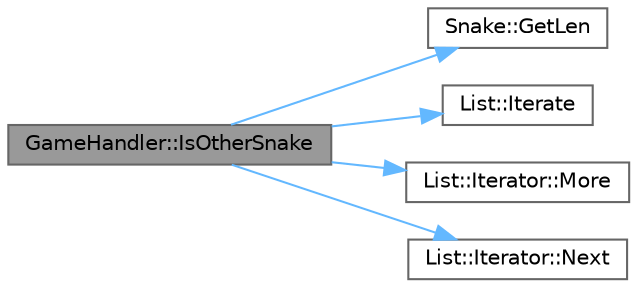 digraph "GameHandler::IsOtherSnake"
{
 // LATEX_PDF_SIZE
  bgcolor="transparent";
  edge [fontname=Helvetica,fontsize=10,labelfontname=Helvetica,labelfontsize=10];
  node [fontname=Helvetica,fontsize=10,shape=box,height=0.2,width=0.4];
  rankdir="LR";
  Node1 [id="Node000001",label="GameHandler::IsOtherSnake",height=0.2,width=0.4,color="gray40", fillcolor="grey60", style="filled", fontcolor="black",tooltip="Проверка на столкновение змеи с другой змеей."];
  Node1 -> Node2 [id="edge1_Node000001_Node000002",color="steelblue1",style="solid",tooltip=" "];
  Node2 [id="Node000002",label="Snake::GetLen",height=0.2,width=0.4,color="grey40", fillcolor="white", style="filled",URL="$class_snake.html#aed78f659b60028e78def21e795d83900",tooltip="Получает длину змеи."];
  Node1 -> Node3 [id="edge2_Node000001_Node000003",color="steelblue1",style="solid",tooltip=" "];
  Node3 [id="Node000003",label="List::Iterate",height=0.2,width=0.4,color="grey40", fillcolor="white", style="filled",URL="$class_list.html#a4e8f5003c3dcd437493060bbdf45e5cb",tooltip=" "];
  Node1 -> Node4 [id="edge3_Node000001_Node000004",color="steelblue1",style="solid",tooltip=" "];
  Node4 [id="Node000004",label="List::Iterator::More",height=0.2,width=0.4,color="grey40", fillcolor="white", style="filled",URL="$class_list_1_1_iterator.html#aa7af73eba7c335367985be60e8330ea9",tooltip=" "];
  Node1 -> Node5 [id="edge4_Node000001_Node000005",color="steelblue1",style="solid",tooltip=" "];
  Node5 [id="Node000005",label="List::Iterator::Next",height=0.2,width=0.4,color="grey40", fillcolor="white", style="filled",URL="$class_list_1_1_iterator.html#ab040a1612b93cc10b8ce3163b37b7ebf",tooltip=" "];
}
